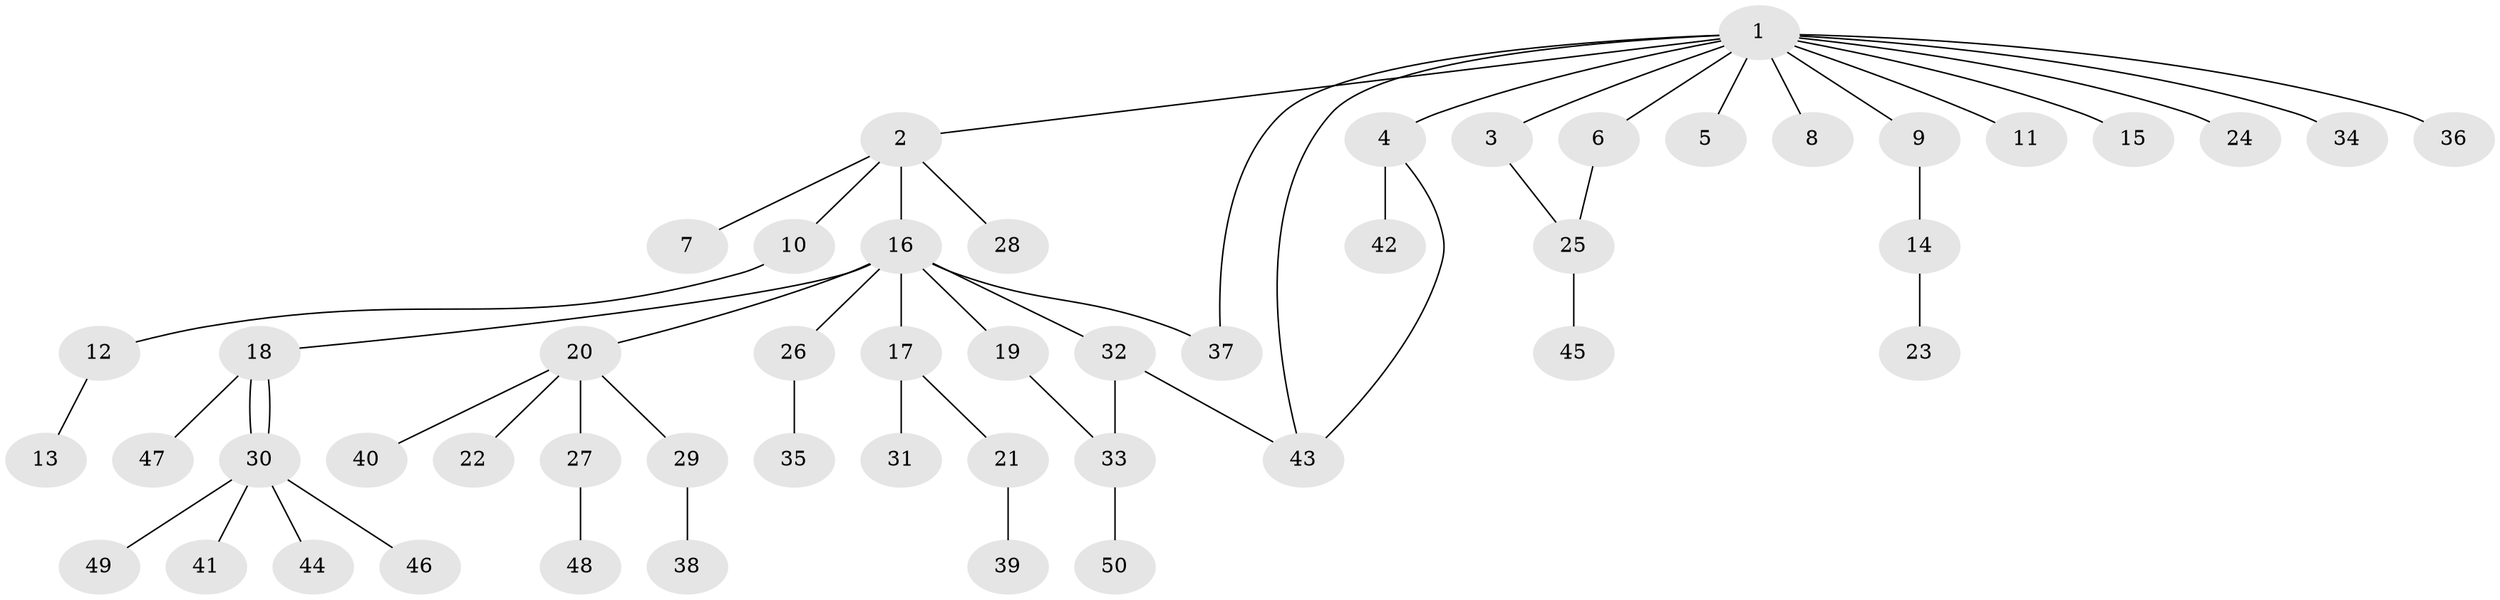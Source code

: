 // coarse degree distribution, {13: 0.027777777777777776, 4: 0.05555555555555555, 2: 0.2222222222222222, 1: 0.5555555555555556, 11: 0.027777777777777776, 3: 0.08333333333333333, 5: 0.027777777777777776}
// Generated by graph-tools (version 1.1) at 2025/52/02/27/25 19:52:00]
// undirected, 50 vertices, 55 edges
graph export_dot {
graph [start="1"]
  node [color=gray90,style=filled];
  1;
  2;
  3;
  4;
  5;
  6;
  7;
  8;
  9;
  10;
  11;
  12;
  13;
  14;
  15;
  16;
  17;
  18;
  19;
  20;
  21;
  22;
  23;
  24;
  25;
  26;
  27;
  28;
  29;
  30;
  31;
  32;
  33;
  34;
  35;
  36;
  37;
  38;
  39;
  40;
  41;
  42;
  43;
  44;
  45;
  46;
  47;
  48;
  49;
  50;
  1 -- 2;
  1 -- 3;
  1 -- 4;
  1 -- 5;
  1 -- 6;
  1 -- 8;
  1 -- 9;
  1 -- 11;
  1 -- 15;
  1 -- 24;
  1 -- 34;
  1 -- 36;
  1 -- 37;
  1 -- 43;
  2 -- 7;
  2 -- 10;
  2 -- 16;
  2 -- 28;
  3 -- 25;
  4 -- 42;
  4 -- 43;
  6 -- 25;
  9 -- 14;
  10 -- 12;
  12 -- 13;
  14 -- 23;
  16 -- 17;
  16 -- 18;
  16 -- 19;
  16 -- 20;
  16 -- 26;
  16 -- 32;
  16 -- 37;
  17 -- 21;
  17 -- 31;
  18 -- 30;
  18 -- 30;
  18 -- 47;
  19 -- 33;
  20 -- 22;
  20 -- 27;
  20 -- 29;
  20 -- 40;
  21 -- 39;
  25 -- 45;
  26 -- 35;
  27 -- 48;
  29 -- 38;
  30 -- 41;
  30 -- 44;
  30 -- 46;
  30 -- 49;
  32 -- 33;
  32 -- 43;
  33 -- 50;
}
